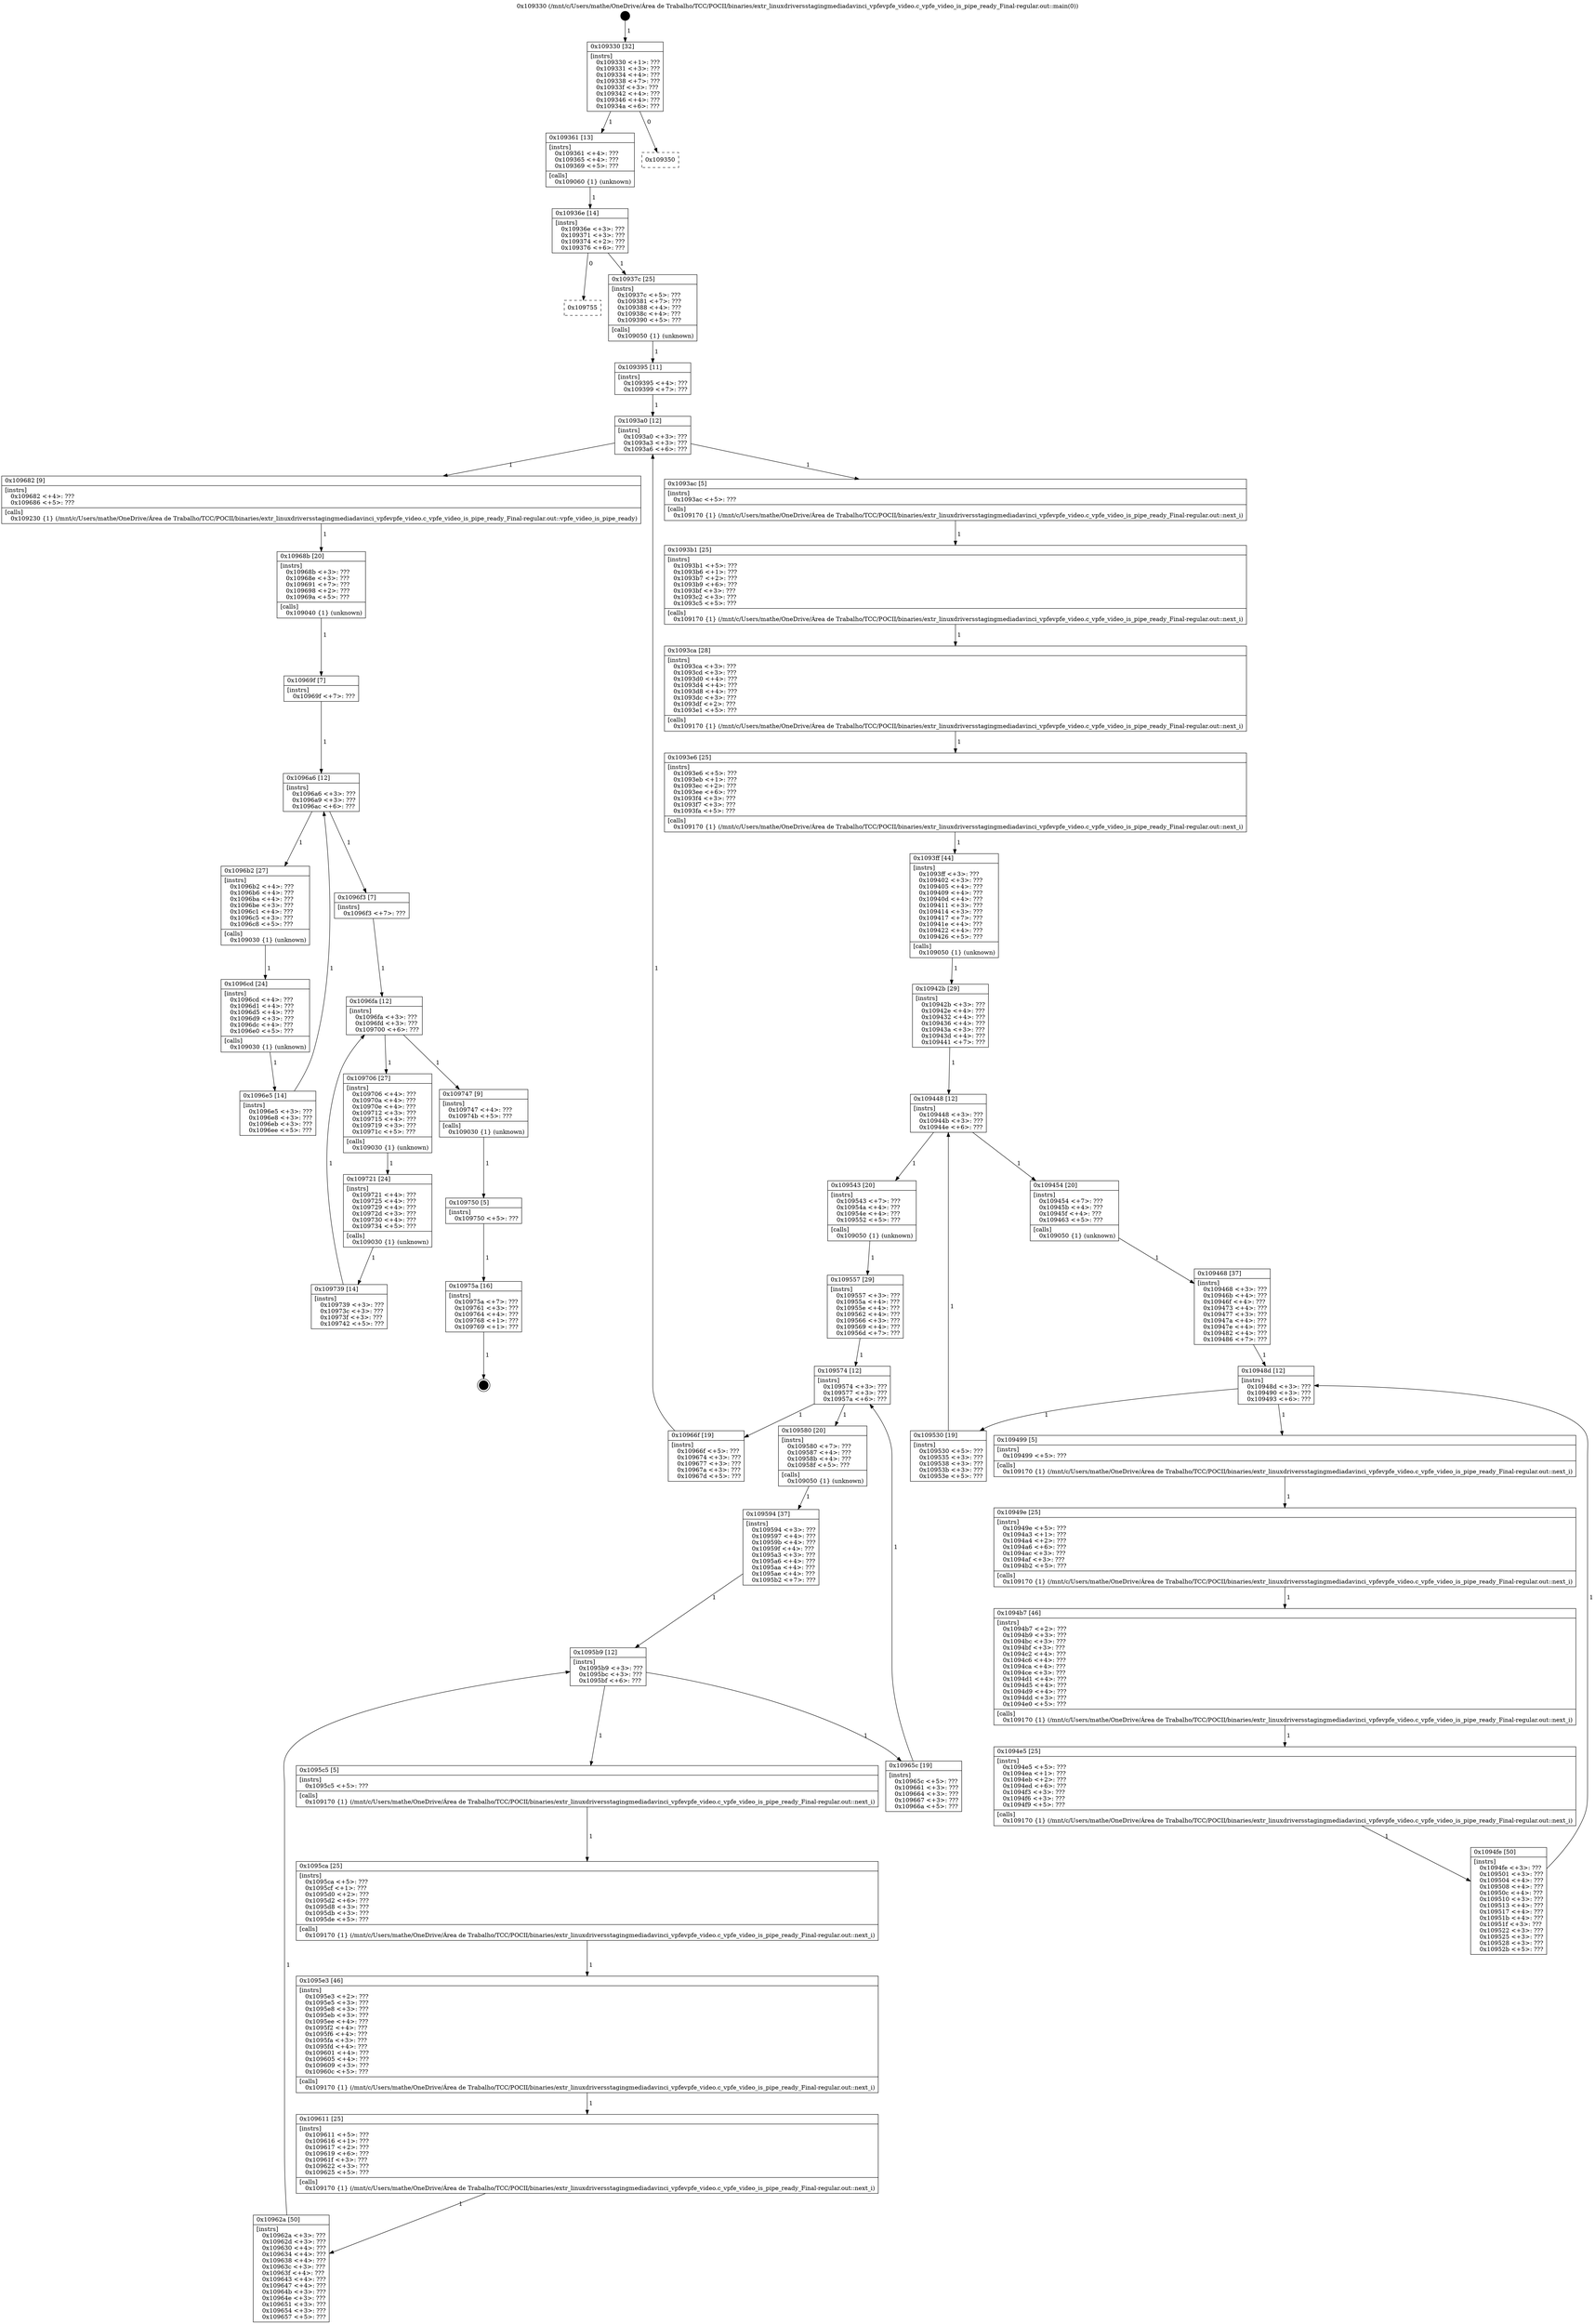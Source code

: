 digraph "0x109330" {
  label = "0x109330 (/mnt/c/Users/mathe/OneDrive/Área de Trabalho/TCC/POCII/binaries/extr_linuxdriversstagingmediadavinci_vpfevpfe_video.c_vpfe_video_is_pipe_ready_Final-regular.out::main(0))"
  labelloc = "t"
  node[shape=record]

  Entry [label="",width=0.3,height=0.3,shape=circle,fillcolor=black,style=filled]
  "0x109330" [label="{
     0x109330 [32]\l
     | [instrs]\l
     &nbsp;&nbsp;0x109330 \<+1\>: ???\l
     &nbsp;&nbsp;0x109331 \<+3\>: ???\l
     &nbsp;&nbsp;0x109334 \<+4\>: ???\l
     &nbsp;&nbsp;0x109338 \<+7\>: ???\l
     &nbsp;&nbsp;0x10933f \<+3\>: ???\l
     &nbsp;&nbsp;0x109342 \<+4\>: ???\l
     &nbsp;&nbsp;0x109346 \<+4\>: ???\l
     &nbsp;&nbsp;0x10934a \<+6\>: ???\l
  }"]
  "0x109361" [label="{
     0x109361 [13]\l
     | [instrs]\l
     &nbsp;&nbsp;0x109361 \<+4\>: ???\l
     &nbsp;&nbsp;0x109365 \<+4\>: ???\l
     &nbsp;&nbsp;0x109369 \<+5\>: ???\l
     | [calls]\l
     &nbsp;&nbsp;0x109060 \{1\} (unknown)\l
  }"]
  "0x109350" [label="{
     0x109350\l
  }", style=dashed]
  "0x10936e" [label="{
     0x10936e [14]\l
     | [instrs]\l
     &nbsp;&nbsp;0x10936e \<+3\>: ???\l
     &nbsp;&nbsp;0x109371 \<+3\>: ???\l
     &nbsp;&nbsp;0x109374 \<+2\>: ???\l
     &nbsp;&nbsp;0x109376 \<+6\>: ???\l
  }"]
  "0x109755" [label="{
     0x109755\l
  }", style=dashed]
  "0x10937c" [label="{
     0x10937c [25]\l
     | [instrs]\l
     &nbsp;&nbsp;0x10937c \<+5\>: ???\l
     &nbsp;&nbsp;0x109381 \<+7\>: ???\l
     &nbsp;&nbsp;0x109388 \<+4\>: ???\l
     &nbsp;&nbsp;0x10938c \<+4\>: ???\l
     &nbsp;&nbsp;0x109390 \<+5\>: ???\l
     | [calls]\l
     &nbsp;&nbsp;0x109050 \{1\} (unknown)\l
  }"]
  Exit [label="",width=0.3,height=0.3,shape=circle,fillcolor=black,style=filled,peripheries=2]
  "0x1093a0" [label="{
     0x1093a0 [12]\l
     | [instrs]\l
     &nbsp;&nbsp;0x1093a0 \<+3\>: ???\l
     &nbsp;&nbsp;0x1093a3 \<+3\>: ???\l
     &nbsp;&nbsp;0x1093a6 \<+6\>: ???\l
  }"]
  "0x109682" [label="{
     0x109682 [9]\l
     | [instrs]\l
     &nbsp;&nbsp;0x109682 \<+4\>: ???\l
     &nbsp;&nbsp;0x109686 \<+5\>: ???\l
     | [calls]\l
     &nbsp;&nbsp;0x109230 \{1\} (/mnt/c/Users/mathe/OneDrive/Área de Trabalho/TCC/POCII/binaries/extr_linuxdriversstagingmediadavinci_vpfevpfe_video.c_vpfe_video_is_pipe_ready_Final-regular.out::vpfe_video_is_pipe_ready)\l
  }"]
  "0x1093ac" [label="{
     0x1093ac [5]\l
     | [instrs]\l
     &nbsp;&nbsp;0x1093ac \<+5\>: ???\l
     | [calls]\l
     &nbsp;&nbsp;0x109170 \{1\} (/mnt/c/Users/mathe/OneDrive/Área de Trabalho/TCC/POCII/binaries/extr_linuxdriversstagingmediadavinci_vpfevpfe_video.c_vpfe_video_is_pipe_ready_Final-regular.out::next_i)\l
  }"]
  "0x1093b1" [label="{
     0x1093b1 [25]\l
     | [instrs]\l
     &nbsp;&nbsp;0x1093b1 \<+5\>: ???\l
     &nbsp;&nbsp;0x1093b6 \<+1\>: ???\l
     &nbsp;&nbsp;0x1093b7 \<+2\>: ???\l
     &nbsp;&nbsp;0x1093b9 \<+6\>: ???\l
     &nbsp;&nbsp;0x1093bf \<+3\>: ???\l
     &nbsp;&nbsp;0x1093c2 \<+3\>: ???\l
     &nbsp;&nbsp;0x1093c5 \<+5\>: ???\l
     | [calls]\l
     &nbsp;&nbsp;0x109170 \{1\} (/mnt/c/Users/mathe/OneDrive/Área de Trabalho/TCC/POCII/binaries/extr_linuxdriversstagingmediadavinci_vpfevpfe_video.c_vpfe_video_is_pipe_ready_Final-regular.out::next_i)\l
  }"]
  "0x1093ca" [label="{
     0x1093ca [28]\l
     | [instrs]\l
     &nbsp;&nbsp;0x1093ca \<+3\>: ???\l
     &nbsp;&nbsp;0x1093cd \<+3\>: ???\l
     &nbsp;&nbsp;0x1093d0 \<+4\>: ???\l
     &nbsp;&nbsp;0x1093d4 \<+4\>: ???\l
     &nbsp;&nbsp;0x1093d8 \<+4\>: ???\l
     &nbsp;&nbsp;0x1093dc \<+3\>: ???\l
     &nbsp;&nbsp;0x1093df \<+2\>: ???\l
     &nbsp;&nbsp;0x1093e1 \<+5\>: ???\l
     | [calls]\l
     &nbsp;&nbsp;0x109170 \{1\} (/mnt/c/Users/mathe/OneDrive/Área de Trabalho/TCC/POCII/binaries/extr_linuxdriversstagingmediadavinci_vpfevpfe_video.c_vpfe_video_is_pipe_ready_Final-regular.out::next_i)\l
  }"]
  "0x1093e6" [label="{
     0x1093e6 [25]\l
     | [instrs]\l
     &nbsp;&nbsp;0x1093e6 \<+5\>: ???\l
     &nbsp;&nbsp;0x1093eb \<+1\>: ???\l
     &nbsp;&nbsp;0x1093ec \<+2\>: ???\l
     &nbsp;&nbsp;0x1093ee \<+6\>: ???\l
     &nbsp;&nbsp;0x1093f4 \<+3\>: ???\l
     &nbsp;&nbsp;0x1093f7 \<+3\>: ???\l
     &nbsp;&nbsp;0x1093fa \<+5\>: ???\l
     | [calls]\l
     &nbsp;&nbsp;0x109170 \{1\} (/mnt/c/Users/mathe/OneDrive/Área de Trabalho/TCC/POCII/binaries/extr_linuxdriversstagingmediadavinci_vpfevpfe_video.c_vpfe_video_is_pipe_ready_Final-regular.out::next_i)\l
  }"]
  "0x1093ff" [label="{
     0x1093ff [44]\l
     | [instrs]\l
     &nbsp;&nbsp;0x1093ff \<+3\>: ???\l
     &nbsp;&nbsp;0x109402 \<+3\>: ???\l
     &nbsp;&nbsp;0x109405 \<+4\>: ???\l
     &nbsp;&nbsp;0x109409 \<+4\>: ???\l
     &nbsp;&nbsp;0x10940d \<+4\>: ???\l
     &nbsp;&nbsp;0x109411 \<+3\>: ???\l
     &nbsp;&nbsp;0x109414 \<+3\>: ???\l
     &nbsp;&nbsp;0x109417 \<+7\>: ???\l
     &nbsp;&nbsp;0x10941e \<+4\>: ???\l
     &nbsp;&nbsp;0x109422 \<+4\>: ???\l
     &nbsp;&nbsp;0x109426 \<+5\>: ???\l
     | [calls]\l
     &nbsp;&nbsp;0x109050 \{1\} (unknown)\l
  }"]
  "0x109448" [label="{
     0x109448 [12]\l
     | [instrs]\l
     &nbsp;&nbsp;0x109448 \<+3\>: ???\l
     &nbsp;&nbsp;0x10944b \<+3\>: ???\l
     &nbsp;&nbsp;0x10944e \<+6\>: ???\l
  }"]
  "0x109543" [label="{
     0x109543 [20]\l
     | [instrs]\l
     &nbsp;&nbsp;0x109543 \<+7\>: ???\l
     &nbsp;&nbsp;0x10954a \<+4\>: ???\l
     &nbsp;&nbsp;0x10954e \<+4\>: ???\l
     &nbsp;&nbsp;0x109552 \<+5\>: ???\l
     | [calls]\l
     &nbsp;&nbsp;0x109050 \{1\} (unknown)\l
  }"]
  "0x109454" [label="{
     0x109454 [20]\l
     | [instrs]\l
     &nbsp;&nbsp;0x109454 \<+7\>: ???\l
     &nbsp;&nbsp;0x10945b \<+4\>: ???\l
     &nbsp;&nbsp;0x10945f \<+4\>: ???\l
     &nbsp;&nbsp;0x109463 \<+5\>: ???\l
     | [calls]\l
     &nbsp;&nbsp;0x109050 \{1\} (unknown)\l
  }"]
  "0x10948d" [label="{
     0x10948d [12]\l
     | [instrs]\l
     &nbsp;&nbsp;0x10948d \<+3\>: ???\l
     &nbsp;&nbsp;0x109490 \<+3\>: ???\l
     &nbsp;&nbsp;0x109493 \<+6\>: ???\l
  }"]
  "0x109530" [label="{
     0x109530 [19]\l
     | [instrs]\l
     &nbsp;&nbsp;0x109530 \<+5\>: ???\l
     &nbsp;&nbsp;0x109535 \<+3\>: ???\l
     &nbsp;&nbsp;0x109538 \<+3\>: ???\l
     &nbsp;&nbsp;0x10953b \<+3\>: ???\l
     &nbsp;&nbsp;0x10953e \<+5\>: ???\l
  }"]
  "0x109499" [label="{
     0x109499 [5]\l
     | [instrs]\l
     &nbsp;&nbsp;0x109499 \<+5\>: ???\l
     | [calls]\l
     &nbsp;&nbsp;0x109170 \{1\} (/mnt/c/Users/mathe/OneDrive/Área de Trabalho/TCC/POCII/binaries/extr_linuxdriversstagingmediadavinci_vpfevpfe_video.c_vpfe_video_is_pipe_ready_Final-regular.out::next_i)\l
  }"]
  "0x10949e" [label="{
     0x10949e [25]\l
     | [instrs]\l
     &nbsp;&nbsp;0x10949e \<+5\>: ???\l
     &nbsp;&nbsp;0x1094a3 \<+1\>: ???\l
     &nbsp;&nbsp;0x1094a4 \<+2\>: ???\l
     &nbsp;&nbsp;0x1094a6 \<+6\>: ???\l
     &nbsp;&nbsp;0x1094ac \<+3\>: ???\l
     &nbsp;&nbsp;0x1094af \<+3\>: ???\l
     &nbsp;&nbsp;0x1094b2 \<+5\>: ???\l
     | [calls]\l
     &nbsp;&nbsp;0x109170 \{1\} (/mnt/c/Users/mathe/OneDrive/Área de Trabalho/TCC/POCII/binaries/extr_linuxdriversstagingmediadavinci_vpfevpfe_video.c_vpfe_video_is_pipe_ready_Final-regular.out::next_i)\l
  }"]
  "0x1094b7" [label="{
     0x1094b7 [46]\l
     | [instrs]\l
     &nbsp;&nbsp;0x1094b7 \<+2\>: ???\l
     &nbsp;&nbsp;0x1094b9 \<+3\>: ???\l
     &nbsp;&nbsp;0x1094bc \<+3\>: ???\l
     &nbsp;&nbsp;0x1094bf \<+3\>: ???\l
     &nbsp;&nbsp;0x1094c2 \<+4\>: ???\l
     &nbsp;&nbsp;0x1094c6 \<+4\>: ???\l
     &nbsp;&nbsp;0x1094ca \<+4\>: ???\l
     &nbsp;&nbsp;0x1094ce \<+3\>: ???\l
     &nbsp;&nbsp;0x1094d1 \<+4\>: ???\l
     &nbsp;&nbsp;0x1094d5 \<+4\>: ???\l
     &nbsp;&nbsp;0x1094d9 \<+4\>: ???\l
     &nbsp;&nbsp;0x1094dd \<+3\>: ???\l
     &nbsp;&nbsp;0x1094e0 \<+5\>: ???\l
     | [calls]\l
     &nbsp;&nbsp;0x109170 \{1\} (/mnt/c/Users/mathe/OneDrive/Área de Trabalho/TCC/POCII/binaries/extr_linuxdriversstagingmediadavinci_vpfevpfe_video.c_vpfe_video_is_pipe_ready_Final-regular.out::next_i)\l
  }"]
  "0x1094e5" [label="{
     0x1094e5 [25]\l
     | [instrs]\l
     &nbsp;&nbsp;0x1094e5 \<+5\>: ???\l
     &nbsp;&nbsp;0x1094ea \<+1\>: ???\l
     &nbsp;&nbsp;0x1094eb \<+2\>: ???\l
     &nbsp;&nbsp;0x1094ed \<+6\>: ???\l
     &nbsp;&nbsp;0x1094f3 \<+3\>: ???\l
     &nbsp;&nbsp;0x1094f6 \<+3\>: ???\l
     &nbsp;&nbsp;0x1094f9 \<+5\>: ???\l
     | [calls]\l
     &nbsp;&nbsp;0x109170 \{1\} (/mnt/c/Users/mathe/OneDrive/Área de Trabalho/TCC/POCII/binaries/extr_linuxdriversstagingmediadavinci_vpfevpfe_video.c_vpfe_video_is_pipe_ready_Final-regular.out::next_i)\l
  }"]
  "0x1094fe" [label="{
     0x1094fe [50]\l
     | [instrs]\l
     &nbsp;&nbsp;0x1094fe \<+3\>: ???\l
     &nbsp;&nbsp;0x109501 \<+3\>: ???\l
     &nbsp;&nbsp;0x109504 \<+4\>: ???\l
     &nbsp;&nbsp;0x109508 \<+4\>: ???\l
     &nbsp;&nbsp;0x10950c \<+4\>: ???\l
     &nbsp;&nbsp;0x109510 \<+3\>: ???\l
     &nbsp;&nbsp;0x109513 \<+4\>: ???\l
     &nbsp;&nbsp;0x109517 \<+4\>: ???\l
     &nbsp;&nbsp;0x10951b \<+4\>: ???\l
     &nbsp;&nbsp;0x10951f \<+3\>: ???\l
     &nbsp;&nbsp;0x109522 \<+3\>: ???\l
     &nbsp;&nbsp;0x109525 \<+3\>: ???\l
     &nbsp;&nbsp;0x109528 \<+3\>: ???\l
     &nbsp;&nbsp;0x10952b \<+5\>: ???\l
  }"]
  "0x109468" [label="{
     0x109468 [37]\l
     | [instrs]\l
     &nbsp;&nbsp;0x109468 \<+3\>: ???\l
     &nbsp;&nbsp;0x10946b \<+4\>: ???\l
     &nbsp;&nbsp;0x10946f \<+4\>: ???\l
     &nbsp;&nbsp;0x109473 \<+4\>: ???\l
     &nbsp;&nbsp;0x109477 \<+3\>: ???\l
     &nbsp;&nbsp;0x10947a \<+4\>: ???\l
     &nbsp;&nbsp;0x10947e \<+4\>: ???\l
     &nbsp;&nbsp;0x109482 \<+4\>: ???\l
     &nbsp;&nbsp;0x109486 \<+7\>: ???\l
  }"]
  "0x10975a" [label="{
     0x10975a [16]\l
     | [instrs]\l
     &nbsp;&nbsp;0x10975a \<+7\>: ???\l
     &nbsp;&nbsp;0x109761 \<+3\>: ???\l
     &nbsp;&nbsp;0x109764 \<+4\>: ???\l
     &nbsp;&nbsp;0x109768 \<+1\>: ???\l
     &nbsp;&nbsp;0x109769 \<+1\>: ???\l
  }"]
  "0x10942b" [label="{
     0x10942b [29]\l
     | [instrs]\l
     &nbsp;&nbsp;0x10942b \<+3\>: ???\l
     &nbsp;&nbsp;0x10942e \<+4\>: ???\l
     &nbsp;&nbsp;0x109432 \<+4\>: ???\l
     &nbsp;&nbsp;0x109436 \<+4\>: ???\l
     &nbsp;&nbsp;0x10943a \<+3\>: ???\l
     &nbsp;&nbsp;0x10943d \<+4\>: ???\l
     &nbsp;&nbsp;0x109441 \<+7\>: ???\l
  }"]
  "0x109574" [label="{
     0x109574 [12]\l
     | [instrs]\l
     &nbsp;&nbsp;0x109574 \<+3\>: ???\l
     &nbsp;&nbsp;0x109577 \<+3\>: ???\l
     &nbsp;&nbsp;0x10957a \<+6\>: ???\l
  }"]
  "0x10966f" [label="{
     0x10966f [19]\l
     | [instrs]\l
     &nbsp;&nbsp;0x10966f \<+5\>: ???\l
     &nbsp;&nbsp;0x109674 \<+3\>: ???\l
     &nbsp;&nbsp;0x109677 \<+3\>: ???\l
     &nbsp;&nbsp;0x10967a \<+3\>: ???\l
     &nbsp;&nbsp;0x10967d \<+5\>: ???\l
  }"]
  "0x109580" [label="{
     0x109580 [20]\l
     | [instrs]\l
     &nbsp;&nbsp;0x109580 \<+7\>: ???\l
     &nbsp;&nbsp;0x109587 \<+4\>: ???\l
     &nbsp;&nbsp;0x10958b \<+4\>: ???\l
     &nbsp;&nbsp;0x10958f \<+5\>: ???\l
     | [calls]\l
     &nbsp;&nbsp;0x109050 \{1\} (unknown)\l
  }"]
  "0x1095b9" [label="{
     0x1095b9 [12]\l
     | [instrs]\l
     &nbsp;&nbsp;0x1095b9 \<+3\>: ???\l
     &nbsp;&nbsp;0x1095bc \<+3\>: ???\l
     &nbsp;&nbsp;0x1095bf \<+6\>: ???\l
  }"]
  "0x10965c" [label="{
     0x10965c [19]\l
     | [instrs]\l
     &nbsp;&nbsp;0x10965c \<+5\>: ???\l
     &nbsp;&nbsp;0x109661 \<+3\>: ???\l
     &nbsp;&nbsp;0x109664 \<+3\>: ???\l
     &nbsp;&nbsp;0x109667 \<+3\>: ???\l
     &nbsp;&nbsp;0x10966a \<+5\>: ???\l
  }"]
  "0x1095c5" [label="{
     0x1095c5 [5]\l
     | [instrs]\l
     &nbsp;&nbsp;0x1095c5 \<+5\>: ???\l
     | [calls]\l
     &nbsp;&nbsp;0x109170 \{1\} (/mnt/c/Users/mathe/OneDrive/Área de Trabalho/TCC/POCII/binaries/extr_linuxdriversstagingmediadavinci_vpfevpfe_video.c_vpfe_video_is_pipe_ready_Final-regular.out::next_i)\l
  }"]
  "0x1095ca" [label="{
     0x1095ca [25]\l
     | [instrs]\l
     &nbsp;&nbsp;0x1095ca \<+5\>: ???\l
     &nbsp;&nbsp;0x1095cf \<+1\>: ???\l
     &nbsp;&nbsp;0x1095d0 \<+2\>: ???\l
     &nbsp;&nbsp;0x1095d2 \<+6\>: ???\l
     &nbsp;&nbsp;0x1095d8 \<+3\>: ???\l
     &nbsp;&nbsp;0x1095db \<+3\>: ???\l
     &nbsp;&nbsp;0x1095de \<+5\>: ???\l
     | [calls]\l
     &nbsp;&nbsp;0x109170 \{1\} (/mnt/c/Users/mathe/OneDrive/Área de Trabalho/TCC/POCII/binaries/extr_linuxdriversstagingmediadavinci_vpfevpfe_video.c_vpfe_video_is_pipe_ready_Final-regular.out::next_i)\l
  }"]
  "0x1095e3" [label="{
     0x1095e3 [46]\l
     | [instrs]\l
     &nbsp;&nbsp;0x1095e3 \<+2\>: ???\l
     &nbsp;&nbsp;0x1095e5 \<+3\>: ???\l
     &nbsp;&nbsp;0x1095e8 \<+3\>: ???\l
     &nbsp;&nbsp;0x1095eb \<+3\>: ???\l
     &nbsp;&nbsp;0x1095ee \<+4\>: ???\l
     &nbsp;&nbsp;0x1095f2 \<+4\>: ???\l
     &nbsp;&nbsp;0x1095f6 \<+4\>: ???\l
     &nbsp;&nbsp;0x1095fa \<+3\>: ???\l
     &nbsp;&nbsp;0x1095fd \<+4\>: ???\l
     &nbsp;&nbsp;0x109601 \<+4\>: ???\l
     &nbsp;&nbsp;0x109605 \<+4\>: ???\l
     &nbsp;&nbsp;0x109609 \<+3\>: ???\l
     &nbsp;&nbsp;0x10960c \<+5\>: ???\l
     | [calls]\l
     &nbsp;&nbsp;0x109170 \{1\} (/mnt/c/Users/mathe/OneDrive/Área de Trabalho/TCC/POCII/binaries/extr_linuxdriversstagingmediadavinci_vpfevpfe_video.c_vpfe_video_is_pipe_ready_Final-regular.out::next_i)\l
  }"]
  "0x109611" [label="{
     0x109611 [25]\l
     | [instrs]\l
     &nbsp;&nbsp;0x109611 \<+5\>: ???\l
     &nbsp;&nbsp;0x109616 \<+1\>: ???\l
     &nbsp;&nbsp;0x109617 \<+2\>: ???\l
     &nbsp;&nbsp;0x109619 \<+6\>: ???\l
     &nbsp;&nbsp;0x10961f \<+3\>: ???\l
     &nbsp;&nbsp;0x109622 \<+3\>: ???\l
     &nbsp;&nbsp;0x109625 \<+5\>: ???\l
     | [calls]\l
     &nbsp;&nbsp;0x109170 \{1\} (/mnt/c/Users/mathe/OneDrive/Área de Trabalho/TCC/POCII/binaries/extr_linuxdriversstagingmediadavinci_vpfevpfe_video.c_vpfe_video_is_pipe_ready_Final-regular.out::next_i)\l
  }"]
  "0x10962a" [label="{
     0x10962a [50]\l
     | [instrs]\l
     &nbsp;&nbsp;0x10962a \<+3\>: ???\l
     &nbsp;&nbsp;0x10962d \<+3\>: ???\l
     &nbsp;&nbsp;0x109630 \<+4\>: ???\l
     &nbsp;&nbsp;0x109634 \<+4\>: ???\l
     &nbsp;&nbsp;0x109638 \<+4\>: ???\l
     &nbsp;&nbsp;0x10963c \<+3\>: ???\l
     &nbsp;&nbsp;0x10963f \<+4\>: ???\l
     &nbsp;&nbsp;0x109643 \<+4\>: ???\l
     &nbsp;&nbsp;0x109647 \<+4\>: ???\l
     &nbsp;&nbsp;0x10964b \<+3\>: ???\l
     &nbsp;&nbsp;0x10964e \<+3\>: ???\l
     &nbsp;&nbsp;0x109651 \<+3\>: ???\l
     &nbsp;&nbsp;0x109654 \<+3\>: ???\l
     &nbsp;&nbsp;0x109657 \<+5\>: ???\l
  }"]
  "0x109594" [label="{
     0x109594 [37]\l
     | [instrs]\l
     &nbsp;&nbsp;0x109594 \<+3\>: ???\l
     &nbsp;&nbsp;0x109597 \<+4\>: ???\l
     &nbsp;&nbsp;0x10959b \<+4\>: ???\l
     &nbsp;&nbsp;0x10959f \<+4\>: ???\l
     &nbsp;&nbsp;0x1095a3 \<+3\>: ???\l
     &nbsp;&nbsp;0x1095a6 \<+4\>: ???\l
     &nbsp;&nbsp;0x1095aa \<+4\>: ???\l
     &nbsp;&nbsp;0x1095ae \<+4\>: ???\l
     &nbsp;&nbsp;0x1095b2 \<+7\>: ???\l
  }"]
  "0x109750" [label="{
     0x109750 [5]\l
     | [instrs]\l
     &nbsp;&nbsp;0x109750 \<+5\>: ???\l
  }"]
  "0x109557" [label="{
     0x109557 [29]\l
     | [instrs]\l
     &nbsp;&nbsp;0x109557 \<+3\>: ???\l
     &nbsp;&nbsp;0x10955a \<+4\>: ???\l
     &nbsp;&nbsp;0x10955e \<+4\>: ???\l
     &nbsp;&nbsp;0x109562 \<+4\>: ???\l
     &nbsp;&nbsp;0x109566 \<+3\>: ???\l
     &nbsp;&nbsp;0x109569 \<+4\>: ???\l
     &nbsp;&nbsp;0x10956d \<+7\>: ???\l
  }"]
  "0x1096f3" [label="{
     0x1096f3 [7]\l
     | [instrs]\l
     &nbsp;&nbsp;0x1096f3 \<+7\>: ???\l
  }"]
  "0x109395" [label="{
     0x109395 [11]\l
     | [instrs]\l
     &nbsp;&nbsp;0x109395 \<+4\>: ???\l
     &nbsp;&nbsp;0x109399 \<+7\>: ???\l
  }"]
  "0x10968b" [label="{
     0x10968b [20]\l
     | [instrs]\l
     &nbsp;&nbsp;0x10968b \<+3\>: ???\l
     &nbsp;&nbsp;0x10968e \<+3\>: ???\l
     &nbsp;&nbsp;0x109691 \<+7\>: ???\l
     &nbsp;&nbsp;0x109698 \<+2\>: ???\l
     &nbsp;&nbsp;0x10969a \<+5\>: ???\l
     | [calls]\l
     &nbsp;&nbsp;0x109040 \{1\} (unknown)\l
  }"]
  "0x1096a6" [label="{
     0x1096a6 [12]\l
     | [instrs]\l
     &nbsp;&nbsp;0x1096a6 \<+3\>: ???\l
     &nbsp;&nbsp;0x1096a9 \<+3\>: ???\l
     &nbsp;&nbsp;0x1096ac \<+6\>: ???\l
  }"]
  "0x1096fa" [label="{
     0x1096fa [12]\l
     | [instrs]\l
     &nbsp;&nbsp;0x1096fa \<+3\>: ???\l
     &nbsp;&nbsp;0x1096fd \<+3\>: ???\l
     &nbsp;&nbsp;0x109700 \<+6\>: ???\l
  }"]
  "0x1096b2" [label="{
     0x1096b2 [27]\l
     | [instrs]\l
     &nbsp;&nbsp;0x1096b2 \<+4\>: ???\l
     &nbsp;&nbsp;0x1096b6 \<+4\>: ???\l
     &nbsp;&nbsp;0x1096ba \<+4\>: ???\l
     &nbsp;&nbsp;0x1096be \<+3\>: ???\l
     &nbsp;&nbsp;0x1096c1 \<+4\>: ???\l
     &nbsp;&nbsp;0x1096c5 \<+3\>: ???\l
     &nbsp;&nbsp;0x1096c8 \<+5\>: ???\l
     | [calls]\l
     &nbsp;&nbsp;0x109030 \{1\} (unknown)\l
  }"]
  "0x1096cd" [label="{
     0x1096cd [24]\l
     | [instrs]\l
     &nbsp;&nbsp;0x1096cd \<+4\>: ???\l
     &nbsp;&nbsp;0x1096d1 \<+4\>: ???\l
     &nbsp;&nbsp;0x1096d5 \<+4\>: ???\l
     &nbsp;&nbsp;0x1096d9 \<+3\>: ???\l
     &nbsp;&nbsp;0x1096dc \<+4\>: ???\l
     &nbsp;&nbsp;0x1096e0 \<+5\>: ???\l
     | [calls]\l
     &nbsp;&nbsp;0x109030 \{1\} (unknown)\l
  }"]
  "0x1096e5" [label="{
     0x1096e5 [14]\l
     | [instrs]\l
     &nbsp;&nbsp;0x1096e5 \<+3\>: ???\l
     &nbsp;&nbsp;0x1096e8 \<+3\>: ???\l
     &nbsp;&nbsp;0x1096eb \<+3\>: ???\l
     &nbsp;&nbsp;0x1096ee \<+5\>: ???\l
  }"]
  "0x10969f" [label="{
     0x10969f [7]\l
     | [instrs]\l
     &nbsp;&nbsp;0x10969f \<+7\>: ???\l
  }"]
  "0x109747" [label="{
     0x109747 [9]\l
     | [instrs]\l
     &nbsp;&nbsp;0x109747 \<+4\>: ???\l
     &nbsp;&nbsp;0x10974b \<+5\>: ???\l
     | [calls]\l
     &nbsp;&nbsp;0x109030 \{1\} (unknown)\l
  }"]
  "0x109706" [label="{
     0x109706 [27]\l
     | [instrs]\l
     &nbsp;&nbsp;0x109706 \<+4\>: ???\l
     &nbsp;&nbsp;0x10970a \<+4\>: ???\l
     &nbsp;&nbsp;0x10970e \<+4\>: ???\l
     &nbsp;&nbsp;0x109712 \<+3\>: ???\l
     &nbsp;&nbsp;0x109715 \<+4\>: ???\l
     &nbsp;&nbsp;0x109719 \<+3\>: ???\l
     &nbsp;&nbsp;0x10971c \<+5\>: ???\l
     | [calls]\l
     &nbsp;&nbsp;0x109030 \{1\} (unknown)\l
  }"]
  "0x109721" [label="{
     0x109721 [24]\l
     | [instrs]\l
     &nbsp;&nbsp;0x109721 \<+4\>: ???\l
     &nbsp;&nbsp;0x109725 \<+4\>: ???\l
     &nbsp;&nbsp;0x109729 \<+4\>: ???\l
     &nbsp;&nbsp;0x10972d \<+3\>: ???\l
     &nbsp;&nbsp;0x109730 \<+4\>: ???\l
     &nbsp;&nbsp;0x109734 \<+5\>: ???\l
     | [calls]\l
     &nbsp;&nbsp;0x109030 \{1\} (unknown)\l
  }"]
  "0x109739" [label="{
     0x109739 [14]\l
     | [instrs]\l
     &nbsp;&nbsp;0x109739 \<+3\>: ???\l
     &nbsp;&nbsp;0x10973c \<+3\>: ???\l
     &nbsp;&nbsp;0x10973f \<+3\>: ???\l
     &nbsp;&nbsp;0x109742 \<+5\>: ???\l
  }"]
  Entry -> "0x109330" [label=" 1"]
  "0x109330" -> "0x109361" [label=" 1"]
  "0x109330" -> "0x109350" [label=" 0"]
  "0x109361" -> "0x10936e" [label=" 1"]
  "0x10936e" -> "0x109755" [label=" 0"]
  "0x10936e" -> "0x10937c" [label=" 1"]
  "0x10975a" -> Exit [label=" 1"]
  "0x10937c" -> "0x109395" [label=" 1"]
  "0x1093a0" -> "0x109682" [label=" 1"]
  "0x1093a0" -> "0x1093ac" [label=" 1"]
  "0x1093ac" -> "0x1093b1" [label=" 1"]
  "0x1093b1" -> "0x1093ca" [label=" 1"]
  "0x1093ca" -> "0x1093e6" [label=" 1"]
  "0x1093e6" -> "0x1093ff" [label=" 1"]
  "0x1093ff" -> "0x10942b" [label=" 1"]
  "0x109448" -> "0x109543" [label=" 1"]
  "0x109448" -> "0x109454" [label=" 1"]
  "0x109454" -> "0x109468" [label=" 1"]
  "0x10948d" -> "0x109530" [label=" 1"]
  "0x10948d" -> "0x109499" [label=" 1"]
  "0x109499" -> "0x10949e" [label=" 1"]
  "0x10949e" -> "0x1094b7" [label=" 1"]
  "0x1094b7" -> "0x1094e5" [label=" 1"]
  "0x1094e5" -> "0x1094fe" [label=" 1"]
  "0x109468" -> "0x10948d" [label=" 1"]
  "0x1094fe" -> "0x10948d" [label=" 1"]
  "0x109750" -> "0x10975a" [label=" 1"]
  "0x10942b" -> "0x109448" [label=" 1"]
  "0x109530" -> "0x109448" [label=" 1"]
  "0x109543" -> "0x109557" [label=" 1"]
  "0x109574" -> "0x10966f" [label=" 1"]
  "0x109574" -> "0x109580" [label=" 1"]
  "0x109580" -> "0x109594" [label=" 1"]
  "0x1095b9" -> "0x10965c" [label=" 1"]
  "0x1095b9" -> "0x1095c5" [label=" 1"]
  "0x1095c5" -> "0x1095ca" [label=" 1"]
  "0x1095ca" -> "0x1095e3" [label=" 1"]
  "0x1095e3" -> "0x109611" [label=" 1"]
  "0x109611" -> "0x10962a" [label=" 1"]
  "0x109594" -> "0x1095b9" [label=" 1"]
  "0x10962a" -> "0x1095b9" [label=" 1"]
  "0x109747" -> "0x109750" [label=" 1"]
  "0x109557" -> "0x109574" [label=" 1"]
  "0x10965c" -> "0x109574" [label=" 1"]
  "0x109739" -> "0x1096fa" [label=" 1"]
  "0x109395" -> "0x1093a0" [label=" 1"]
  "0x10966f" -> "0x1093a0" [label=" 1"]
  "0x109682" -> "0x10968b" [label=" 1"]
  "0x10968b" -> "0x10969f" [label=" 1"]
  "0x1096a6" -> "0x1096f3" [label=" 1"]
  "0x1096a6" -> "0x1096b2" [label=" 1"]
  "0x1096b2" -> "0x1096cd" [label=" 1"]
  "0x1096cd" -> "0x1096e5" [label=" 1"]
  "0x10969f" -> "0x1096a6" [label=" 1"]
  "0x1096e5" -> "0x1096a6" [label=" 1"]
  "0x1096fa" -> "0x109747" [label=" 1"]
  "0x1096fa" -> "0x109706" [label=" 1"]
  "0x109706" -> "0x109721" [label=" 1"]
  "0x109721" -> "0x109739" [label=" 1"]
  "0x1096f3" -> "0x1096fa" [label=" 1"]
}
